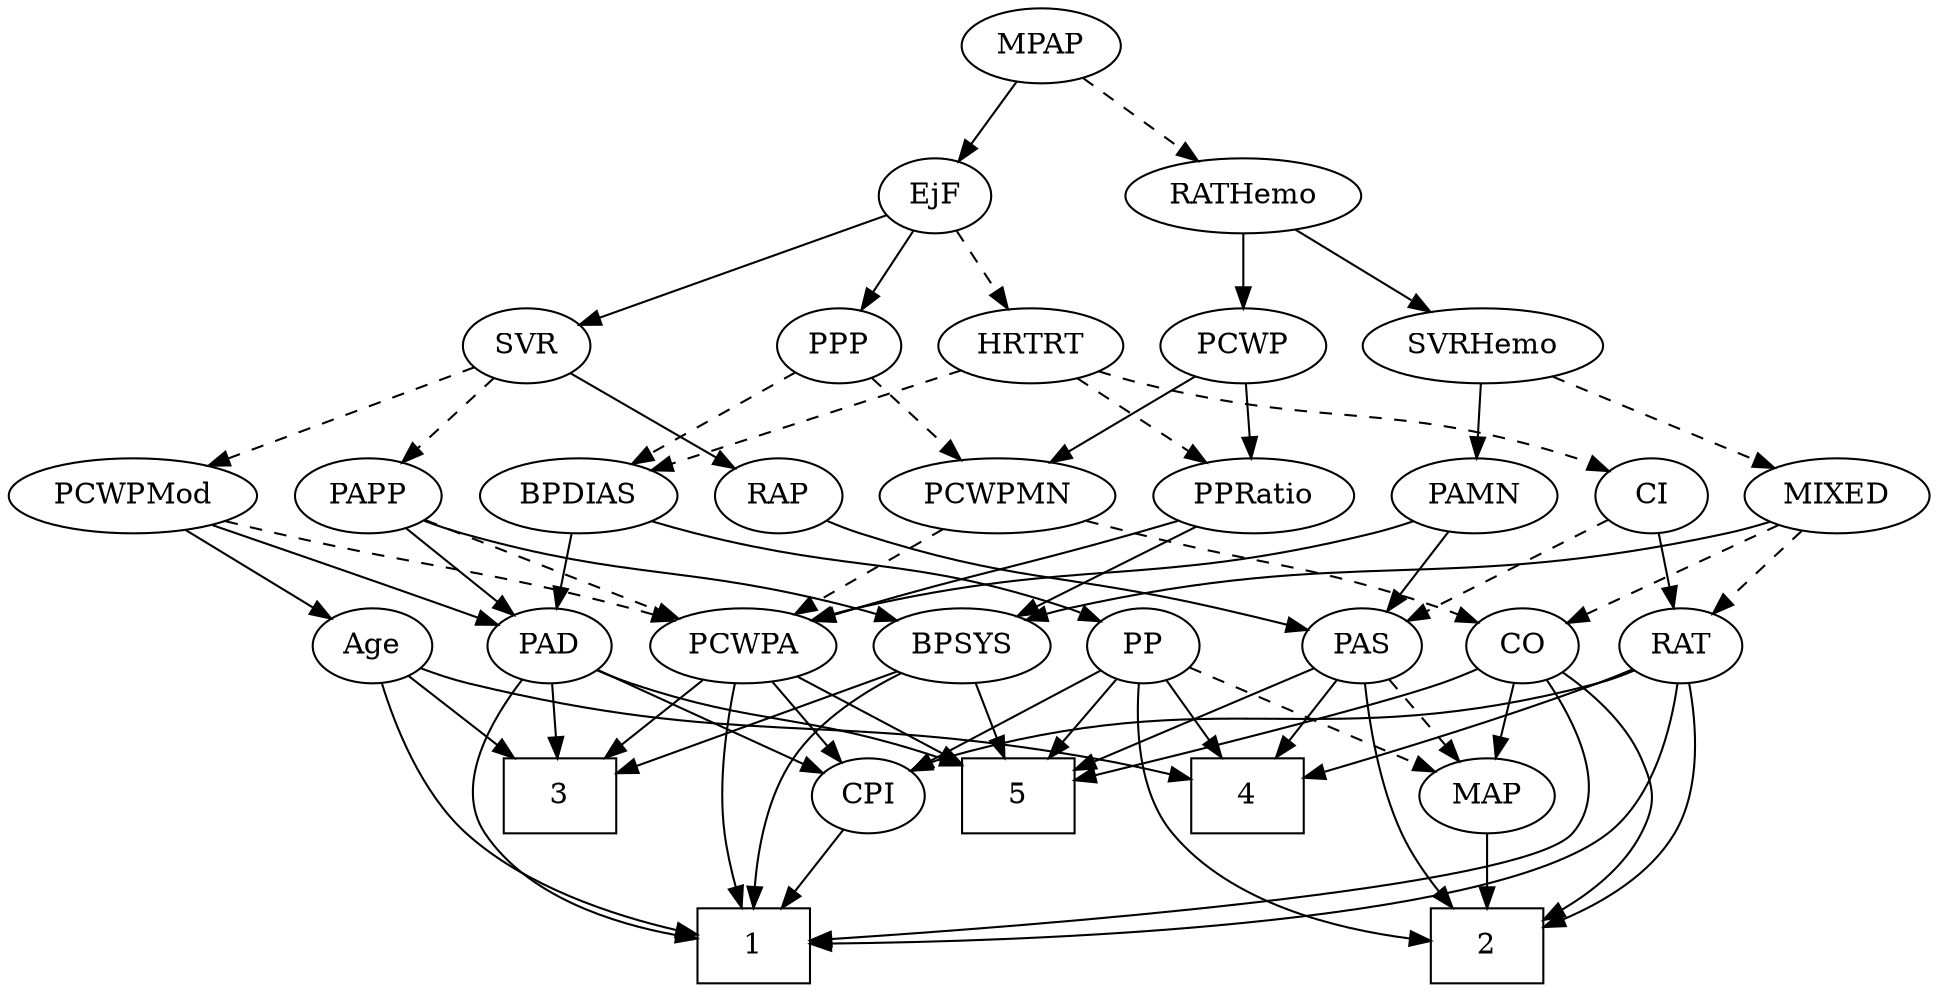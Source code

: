 strict digraph {
	graph [bb="0,0,839,468"];
	node [label="\N"];
	1	[height=0.5,
		pos="301,18",
		shape=box,
		width=0.75];
	2	[height=0.5,
		pos="711,18",
		shape=box,
		width=0.75];
	3	[height=0.5,
		pos="208,90",
		shape=box,
		width=0.75];
	4	[height=0.5,
		pos="538,90",
		shape=box,
		width=0.75];
	5	[height=0.5,
		pos="428,90",
		shape=box,
		width=0.75];
	Age	[height=0.5,
		pos="124,162",
		width=0.75];
	Age -> 1	[pos="e,273.8,23.032 127.3,143.97 131.98,124.17 142.37,91.687 163,72 190.85,45.409 233.45,31.782 263.95,25.057",
		style=solid];
	Age -> 3	[pos="e,187.38,108.18 140.19,147.5 151.32,138.23 166.41,125.66 179.52,114.73",
		style=solid];
	Age -> 4	[pos="e,510.72,97.979 146.13,151.64 153.6,148.8 162.05,145.93 170,144 297.93,112.97 334.34,130.77 464,108 476.05,105.88 489.08,103.07 \
500.81,100.34",
		style=solid];
	EjF	[height=0.5,
		pos="377,378",
		width=0.75];
	SVR	[height=0.5,
		pos="193,306",
		width=0.77632];
	EjF -> SVR	[pos="e,216.51,315.94 354.06,368.28 321.92,356.05 263.28,333.74 226.32,319.68",
		style=solid];
	PPP	[height=0.5,
		pos="335,306",
		width=0.75];
	EjF -> PPP	[pos="e,344.78,323.31 367.46,361.12 362.33,352.56 355.87,341.8 350.07,332.13",
		style=solid];
	HRTRT	[height=0.5,
		pos="420,306",
		width=1.1013];
	EjF -> HRTRT	[pos="e,409.68,323.8 386.75,361.12 391.94,352.68 398.43,342.1 404.3,332.55",
		style=dashed];
	RAP	[height=0.5,
		pos="232,234",
		width=0.77632];
	PAS	[height=0.5,
		pos="601,162",
		width=0.75];
	RAP -> PAS	[pos="e,575.59,168.69 253.11,222.04 258.21,219.75 263.71,217.56 269,216 376.67,184.24 408.43,199.4 519,180 534.32,177.31 551.16,173.9 \
565.58,170.84",
		style=solid];
	MIXED	[height=0.5,
		pos="727,234",
		width=1.1193];
	BPSYS	[height=0.5,
		pos="400,162",
		width=1.0471];
	MIXED -> BPSYS	[pos="e,428.05,174.14 697.1,221.9 690.54,219.73 683.58,217.62 677,216 576.53,191.25 547.22,205.71 447,180 443.98,179.23 440.89,178.34 \
437.81,177.38",
		style=solid];
	CO	[height=0.5,
		pos="673,162",
		width=0.75];
	MIXED -> CO	[pos="e,685.08,178.67 714.47,216.76 707.56,207.8 698.85,196.51 691.2,186.59",
		style=dashed];
	RAT	[height=0.5,
		pos="747,162",
		width=0.75827];
	MIXED -> RAT	[pos="e,742.2,179.79 731.84,216.05 734.1,208.14 736.84,198.54 739.37,189.69",
		style=dashed];
	MPAP	[height=0.5,
		pos="424,450",
		width=0.97491];
	MPAP -> EjF	[pos="e,387.51,394.67 413.09,432.76 407.2,423.98 399.8,412.96 393.24,403.19",
		style=solid];
	RATHemo	[height=0.5,
		pos="513,378",
		width=1.3721];
	MPAP -> RATHemo	[pos="e,493.03,394.7 442.44,434.5 454.66,424.88 470.94,412.07 484.79,401.19",
		style=dashed];
	BPSYS -> 1	[pos="e,300.91,36.229 372.54,149.52 354.85,140.72 332.85,126.86 320,108 307.59,89.796 303.07,65.024 301.51,46.237",
		style=solid];
	BPSYS -> 3	[pos="e,235.19,100.82 370.8,150.18 365.23,148.12 359.43,145.99 354,144 316.8,130.38 274.22,114.94 244.68,104.25",
		style=solid];
	BPSYS -> 5	[pos="e,421.09,108.28 406.77,144.05 409.92,136.18 413.75,126.62 417.28,117.79",
		style=solid];
	PAD	[height=0.5,
		pos="208,162",
		width=0.79437];
	PAD -> 1	[pos="e,273.77,21.505 193.76,146.23 177.77,127.8 156.03,95.814 172,72 192.25,41.775 233.18,28.772 263.53,23.187",
		style=solid];
	PAD -> 3	[pos="e,208,108.1 208,143.7 208,135.98 208,126.71 208,118.11",
		style=solid];
	PAD -> 5	[pos="e,400.71,104.54 231.56,151.31 238.12,148.77 245.29,146.15 252,144 310.19,125.35 329.67,129.34 390.93,108.03",
		style=solid];
	CPI	[height=0.5,
		pos="356,90",
		width=0.75];
	PAD -> CPI	[pos="e,334.65,101.1 230.15,150.52 255.51,138.53 297.19,118.81 325.57,105.39",
		style=solid];
	CO -> 1	[pos="e,328.08,19.225 674.63,143.85 675.52,123.61 673.56,90.401 654,72 608.96,29.64 419.66,21.115 338.36,19.416",
		style=solid];
	CO -> 2	[pos="e,718.88,36.021 691.14,148.51 703.26,138.99 718.17,124.71 725,108 733.18,87.965 728.43,63.585 722.33,45.412",
		style=solid];
	CO -> 5	[pos="e,455.07,97.179 651.96,150.24 647.12,147.99 641.94,145.78 637,144 605.52,132.7 516.16,111.35 465.05,99.489",
		style=solid];
	MAP	[height=0.5,
		pos="614,90",
		width=0.84854];
	CO -> MAP	[pos="e,627.18,106.64 660.19,145.81 652.49,136.67 642.53,124.85 633.82,114.52",
		style=solid];
	PAS -> 2	[pos="e,701.51,36.138 616.75,146.96 627.8,136.71 642.58,122.19 654,108 670.13,87.943 685.7,63.14 696.48,44.816",
		style=solid];
	PAS -> 4	[pos="e,553.33,108.04 587.63,146.15 579.63,137.26 569.26,125.74 560.07,115.53",
		style=solid];
	PAS -> 5	[pos="e,455.18,102 578.38,151.85 549.54,140.18 499.28,119.84 464.87,105.92",
		style=solid];
	PAS -> MAP	[pos="e,610.79,108.28 604.14,144.05 605.57,136.35 607.3,127.03 608.91,118.36",
		style=dashed];
	PAMN	[height=0.5,
		pos="632,234",
		width=1.011];
	PAMN -> PAS	[pos="e,608.43,179.79 624.49,216.05 620.91,207.97 616.55,198.12 612.56,189.11",
		style=solid];
	PCWPA	[height=0.5,
		pos="303,162",
		width=1.1555];
	PAMN -> PCWPA	[pos="e,333.42,174.29 605.16,221.82 599.25,219.65 592.97,217.57 587,216 485.23,189.26 455.2,205.03 353,180 349.79,179.21 346.5,178.31 \
343.2,177.35",
		style=solid];
	SVRHemo	[height=0.5,
		pos="632,306",
		width=1.3902];
	RATHemo -> SVRHemo	[pos="e,607.08,321.65 537.94,362.33 555.47,352.01 579.13,338.1 598.34,326.8",
		style=solid];
	PCWP	[height=0.5,
		pos="513,306",
		width=0.97491];
	RATHemo -> PCWP	[pos="e,513,324.1 513,359.7 513,351.98 513,342.71 513,334.11",
		style=solid];
	CPI -> 1	[pos="e,314.45,36.127 344.06,73.811 337.25,65.141 328.54,54.052 320.73,44.12",
		style=solid];
	RAT -> 1	[pos="e,328.24,20.258 739,144.71 727.93,124.04 705.86,89.057 676,72 618.78,39.322 421.29,25.325 338.25,20.789",
		style=solid];
	RAT -> 2	[pos="e,738.42,26.899 765.83,148.66 778.4,139.22 793.88,124.96 801,108 807.19,93.247 808.94,85.891 801,72 789.6,52.068 767.46,38.888 748,\
30.657",
		style=solid];
	RAT -> 4	[pos="e,565.29,104.52 725.54,150.68 720.2,148.32 714.45,145.93 709,144 653.32,124.27 634.18,128.81 574.77,107.94",
		style=solid];
	RAT -> CPI	[pos="e,376.48,102.09 726.12,150.28 720.67,147.87 714.71,145.56 709,144 572.22,106.61 528.38,146.79 392,108 390.05,107.45 388.08,106.8 \
386.12,106.08",
		style=solid];
	SVR -> RAP	[pos="e,223,251.15 202.04,288.76 206.82,280.19 212.78,269.49 218.12,259.9",
		style=solid];
	PCWPMod	[height=0.5,
		pos="51.995,234",
		width=1.4443];
	SVR -> PCWPMod	[pos="e,80.449,249.13 171.58,294.37 149.9,283.6 115.92,266.74 89.715,253.73",
		style=dashed];
	PAPP	[height=0.5,
		pos="154,234",
		width=0.88464];
	SVR -> PAPP	[pos="e,163.26,251.63 183.95,288.76 179.29,280.4 173.5,270.02 168.26,260.61",
		style=dashed];
	PCWPMod -> Age	[pos="e,109.34,177.25 68.695,216.76 78.589,207.14 91.246,194.84 101.95,184.43",
		style=solid];
	PCWPMod -> PAD	[pos="e,185.22,173.22 82.444,219.34 109.41,207.24 148.64,189.63 176.05,177.33",
		style=solid];
	PCWPMod -> PCWPA	[pos="e,269.88,173.03 91.033,222.07 98.329,220.05 105.89,217.95 113,216 172.05,199.78 187.09,196.75 246,180 250.6,178.69 255.4,177.3 260.18,\
175.9",
		style=dashed];
	PCWPA -> 1	[pos="e,295.17,36.44 296.51,144.1 292.92,133.84 288.82,120.36 287,108 284.66,92.172 284.94,87.867 287,72 288.1,63.506 290.16,54.434 292.36,\
46.24",
		style=solid];
	PCWPA -> 3	[pos="e,231.12,108.04 282.85,146.15 270.19,136.83 253.6,124.61 239.26,114.04",
		style=solid];
	PCWPA -> 5	[pos="e,400.62,106.33 327.39,147.34 345.71,137.08 371.1,122.86 391.78,111.28",
		style=solid];
	PCWPA -> CPI	[pos="e,344.13,106.67 315.29,144.76 322,135.89 330.45,124.74 337.91,114.89",
		style=solid];
	PCWPMN	[height=0.5,
		pos="528,234",
		width=1.3902];
	PCWPMN -> CO	[pos="e,651.48,173.39 556.64,219.17 581.38,207.23 617.03,190.02 642.33,177.8",
		style=dashed];
	PCWPMN -> PCWPA	[pos="e,334.42,173.86 490.33,221.99 454.81,211.52 400.14,195.15 353,180 350.08,179.06 347.07,178.08 344.05,177.08",
		style=dashed];
	SVRHemo -> MIXED	[pos="e,706.95,249.77 653.08,289.46 666.51,279.57 684.08,266.62 698.72,255.83",
		style=dashed];
	SVRHemo -> PAMN	[pos="e,632,252.1 632,287.7 632,279.98 632,270.71 632,262.11",
		style=solid];
	BPDIAS	[height=0.5,
		pos="320,234",
		width=1.1735];
	BPDIAS -> PAD	[pos="e,227.54,175.21 297.06,218.67 279.46,207.67 255.07,192.42 236.27,180.67",
		style=solid];
	PP	[height=0.5,
		pos="483,162",
		width=0.75];
	BPDIAS -> PP	[pos="e,461.75,173.23 349.67,221.07 375.51,210.56 413.92,194.7 447,180 448.8,179.2 450.64,178.37 452.5,177.52",
		style=solid];
	MAP -> 2	[pos="e,687.19,36.18 632.7,75.503 645.8,66.05 663.63,53.181 678.97,42.111",
		style=solid];
	PP -> 2	[pos="e,683.8,22.321 481.67,143.81 481.13,123.86 483.48,91.236 502,72 525.48,47.603 620.17,31.217 673.68,23.705",
		style=solid];
	PP -> 4	[pos="e,524.54,108.13 494.93,145.81 501.74,137.14 510.45,126.05 518.26,116.12",
		style=solid];
	PP -> 5	[pos="e,441.45,108.13 471.06,145.81 464.25,137.14 455.54,126.05 447.73,116.12",
		style=solid];
	PP -> CPI	[pos="e,376.45,102.27 462.87,149.91 442,138.41 409.16,120.3 385.38,107.2",
		style=solid];
	PP -> MAP	[pos="e,591.92,102.8 503.46,150.06 524.78,138.67 558.42,120.7 582.99,107.57",
		style=dashed];
	PPP -> PCWPMN	[pos="e,490.76,246.23 356.14,294.52 360.97,292.26 366.12,289.96 371,288 407.35,273.34 449.48,259.27 480.94,249.32",
		style=dashed];
	PPP -> BPDIAS	[pos="e,323.7,252.28 331.36,288.05 329.69,280.26 327.67,270.82 325.8,262.08",
		style=dashed];
	PPRatio	[height=0.5,
		pos="420,234",
		width=1.1013];
	PPRatio -> BPSYS	[pos="e,404.93,180.28 415.15,216.05 412.93,208.26 410.23,198.82 407.73,190.08",
		style=solid];
	PPRatio -> PCWPA	[pos="e,326.46,177.04 396.88,219.17 379.21,208.6 354.64,193.9 335.06,182.19",
		style=solid];
	PCWP -> PCWPMN	[pos="e,524.29,252.28 516.63,288.05 518.3,280.26 520.32,270.82 522.19,262.08",
		style=solid];
	PCWP -> PPRatio	[pos="e,439.56,249.73 493.73,290.5 480.47,280.52 462.66,267.11 447.87,255.98",
		style=solid];
	CI	[height=0.5,
		pos="812,234",
		width=0.75];
	CI -> PAS	[pos="e,622.03,173.74 790.96,222.26 786.11,220.01 780.93,217.79 776,216 715.99,194.28 697,201.72 637,180 635.14,179.33 633.26,178.6 631.37,\
177.83",
		style=dashed];
	CI -> RAT	[pos="e,760.76,177.82 798.21,218.15 789.33,208.6 777.63,195.99 767.66,185.25",
		style=solid];
	PAPP -> BPSYS	[pos="e,371.48,174.2 178.46,222.06 183.84,219.88 189.56,217.73 195,216 264.04,194.04 284.53,200.6 354,180 356.58,179.23 359.24,178.39 \
361.9,177.51",
		style=solid];
	PAPP -> PAD	[pos="e,195.79,178.82 166.25,217.12 173.15,208.17 181.91,196.81 189.62,186.81",
		style=solid];
	PAPP -> PCWPA	[pos="e,275.97,175.7 177.6,221.91 201.53,210.67 238.88,193.12 266.6,180.1",
		style=dashed];
	HRTRT -> BPDIAS	[pos="e,341.03,249.73 399.28,290.5 384.89,280.43 365.51,266.86 349.52,255.67",
		style=dashed];
	HRTRT -> PPRatio	[pos="e,420,252.1 420,287.7 420,279.98 420,270.71 420,262.11",
		style=dashed];
	HRTRT -> CI	[pos="e,791.5,246.07 449.23,293.7 455.67,291.54 462.5,289.49 469,288 602.9,257.3 643.93,289.83 776,252 777.94,251.44 779.91,250.79 781.87,\
250.07",
		style=dashed];
}
